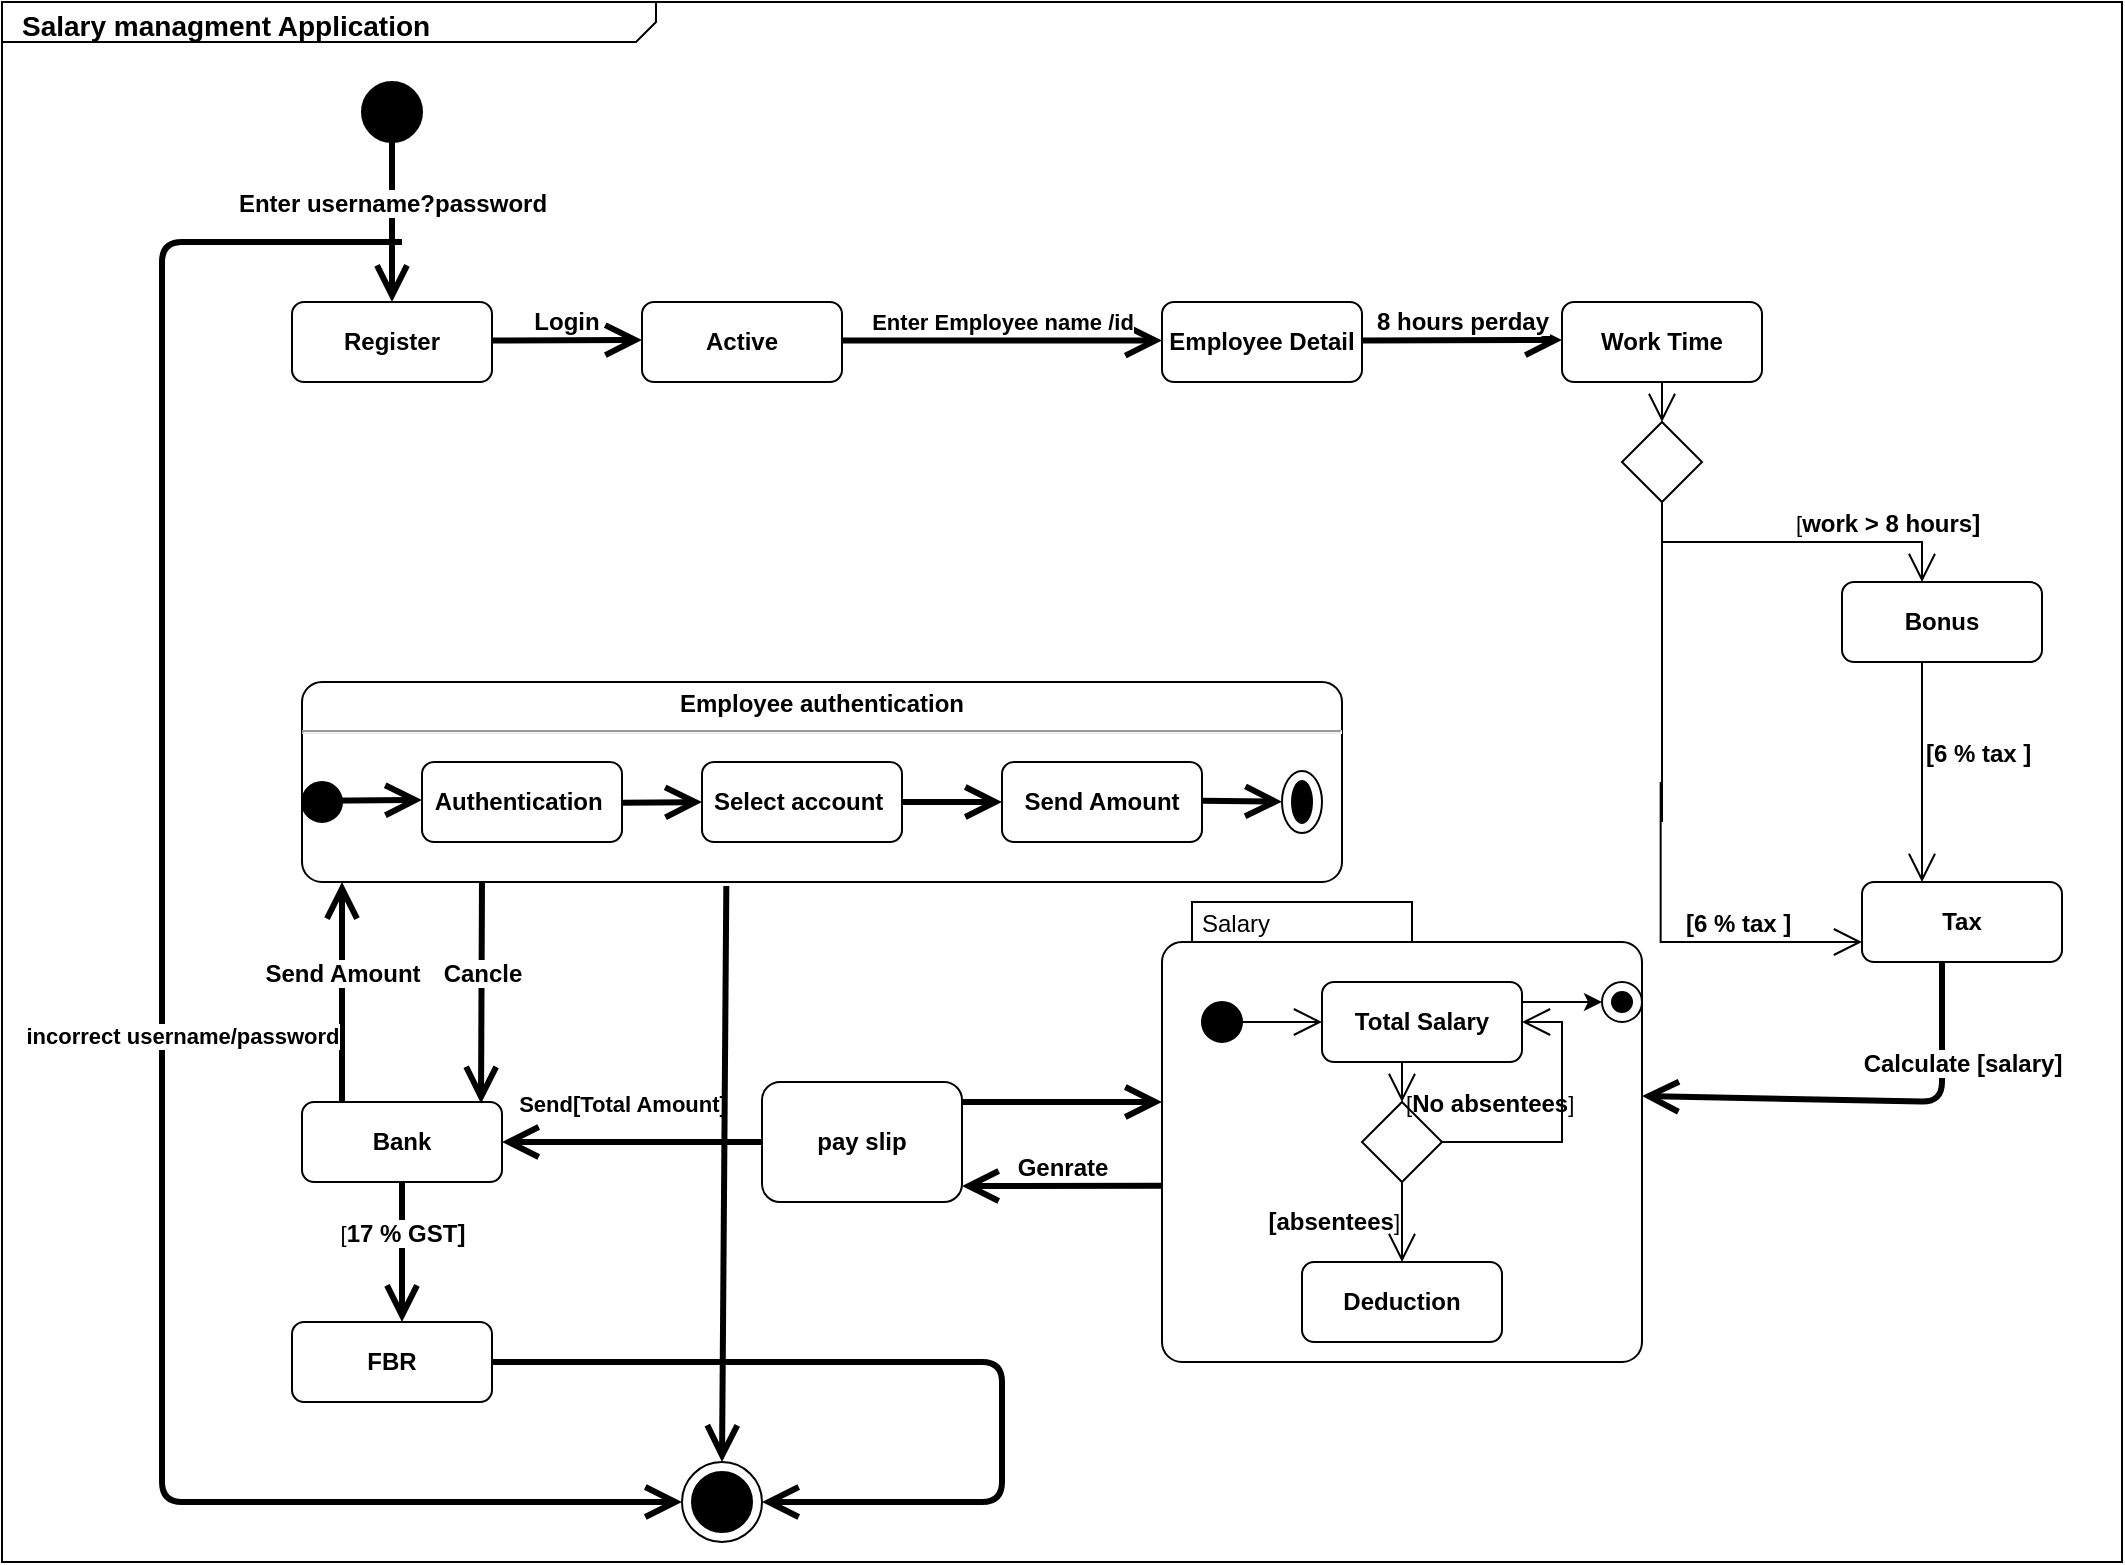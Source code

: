 <mxfile version="13.9.9" type="device"><diagram name="Page-1" id="929967ad-93f9-6ef4-fab6-5d389245f69c"><mxGraphModel dx="1154" dy="760" grid="1" gridSize="10" guides="1" tooltips="1" connect="1" arrows="1" fold="1" page="1" pageScale="1.5" pageWidth="1169" pageHeight="826" background="none" math="0" shadow="0"><root><mxCell id="0" style=";html=1;"/><mxCell id="1" style=";html=1;" parent="0"/><mxCell id="1672d66443f91eb5-1" value="&lt;p style=&quot;margin: 0px ; margin-top: 4px ; margin-left: 10px ; text-align: left&quot;&gt;&lt;b&gt;&lt;font style=&quot;font-size: 14px&quot;&gt;Salary managment Application&amp;nbsp;&lt;/font&gt;&lt;/b&gt;&lt;/p&gt;" style="html=1;strokeWidth=1;shape=mxgraph.sysml.package;html=1;overflow=fill;whiteSpace=wrap;fillColor=none;gradientColor=none;fontSize=12;align=center;labelX=327.64;" parent="1" vertex="1"><mxGeometry x="160" y="290" width="1060" height="780" as="geometry"/></mxCell><mxCell id="Piy0yDJd2e2nL6dz_iTy-2" value="" style="shape=ellipse;html=1;fillColor=#000000;fontSize=18;fontColor=#ffffff;" vertex="1" parent="1"><mxGeometry x="340" y="330" width="30" height="30" as="geometry"/></mxCell><mxCell id="Piy0yDJd2e2nL6dz_iTy-3" value="&lt;b&gt;&lt;font style=&quot;font-size: 12px&quot;&gt;Enter username?password&lt;/font&gt;&lt;/b&gt;" style="edgeStyle=none;html=1;endArrow=open;endSize=12;strokeWidth=3;verticalAlign=bottom;exitX=0.5;exitY=1;exitDx=0;exitDy=0;" edge="1" parent="1" source="Piy0yDJd2e2nL6dz_iTy-2"><mxGeometry width="160" relative="1" as="geometry"><mxPoint x="350" y="370" as="sourcePoint"/><mxPoint x="355" y="440" as="targetPoint"/><Array as="points"><mxPoint x="355" y="420"/></Array></mxGeometry></mxCell><mxCell id="Piy0yDJd2e2nL6dz_iTy-5" value="&lt;b&gt;Register&lt;/b&gt;" style="shape=rect;rounded=1;html=1;whiteSpace=wrap;align=center;" vertex="1" parent="1"><mxGeometry x="305" y="440" width="100" height="40" as="geometry"/></mxCell><mxCell id="Piy0yDJd2e2nL6dz_iTy-6" value="&lt;b&gt;&lt;font style=&quot;font-size: 12px&quot;&gt;Login&lt;/font&gt;&lt;/b&gt;" style="edgeStyle=none;html=1;endArrow=open;endSize=12;strokeWidth=3;verticalAlign=bottom;" edge="1" parent="1"><mxGeometry width="160" relative="1" as="geometry"><mxPoint x="405" y="459.29" as="sourcePoint"/><mxPoint x="480" y="459" as="targetPoint"/></mxGeometry></mxCell><mxCell id="Piy0yDJd2e2nL6dz_iTy-7" value="&lt;b&gt;Active&lt;/b&gt;" style="shape=rect;rounded=1;html=1;whiteSpace=wrap;align=center;" vertex="1" parent="1"><mxGeometry x="480" y="440" width="100" height="40" as="geometry"/></mxCell><mxCell id="Piy0yDJd2e2nL6dz_iTy-10" value="&lt;b&gt;&lt;font style=&quot;font-size: 11px&quot;&gt;Enter Employee name /id&lt;/font&gt;&lt;/b&gt;" style="edgeStyle=none;html=1;endArrow=open;endSize=12;strokeWidth=3;verticalAlign=bottom;" edge="1" parent="1"><mxGeometry width="160" relative="1" as="geometry"><mxPoint x="580" y="459.29" as="sourcePoint"/><mxPoint x="740" y="459.29" as="targetPoint"/></mxGeometry></mxCell><mxCell id="Piy0yDJd2e2nL6dz_iTy-11" value="&lt;b&gt;Employee Detail&lt;/b&gt;" style="shape=rect;rounded=1;html=1;whiteSpace=wrap;align=center;" vertex="1" parent="1"><mxGeometry x="740" y="440" width="100" height="40" as="geometry"/></mxCell><mxCell id="Piy0yDJd2e2nL6dz_iTy-12" value="&lt;b&gt;&lt;font style=&quot;font-size: 12px&quot;&gt;8 hours perday&lt;/font&gt;&lt;/b&gt;" style="edgeStyle=none;html=1;endArrow=open;endSize=12;strokeWidth=3;verticalAlign=bottom;" edge="1" parent="1"><mxGeometry width="160" relative="1" as="geometry"><mxPoint x="840" y="459.29" as="sourcePoint"/><mxPoint x="940" y="459" as="targetPoint"/></mxGeometry></mxCell><mxCell id="Piy0yDJd2e2nL6dz_iTy-14" value="&lt;b&gt;Work Time&lt;/b&gt;" style="shape=rect;rounded=1;html=1;whiteSpace=wrap;align=center;" vertex="1" parent="1"><mxGeometry x="940" y="440" width="100" height="40" as="geometry"/></mxCell><mxCell id="Piy0yDJd2e2nL6dz_iTy-15" value="" style="shape=rhombus;html=1;labelPosition=right;align=left;verticalAlign=middle" vertex="1" parent="1"><mxGeometry x="970" y="500" width="40" height="40" as="geometry"/></mxCell><mxCell id="Piy0yDJd2e2nL6dz_iTy-16" value="" style="edgeStyle=elbowEdgeStyle;html=1;elbow=horizontal;align=right;verticalAlign=bottom;rounded=0;labelBackgroundColor=none;endArrow=open;endSize=12;" edge="1" target="Piy0yDJd2e2nL6dz_iTy-15" parent="1"><mxGeometry relative="1" as="geometry"><mxPoint x="990" y="480" as="sourcePoint"/></mxGeometry></mxCell><mxCell id="Piy0yDJd2e2nL6dz_iTy-18" value="[&lt;b&gt;&lt;font style=&quot;font-size: 12px&quot;&gt;work &amp;gt; 8 hours]&lt;/font&gt;&lt;/b&gt;" style="edgeStyle=elbowEdgeStyle;html=1;elbow=vertical;align=left;endArrow=open;rounded=0;labelBackgroundColor=none;verticalAlign=bottom;endSize=12;" edge="1" source="Piy0yDJd2e2nL6dz_iTy-15" parent="1"><mxGeometry relative="1" as="geometry"><mxPoint x="1120" y="580" as="targetPoint"/></mxGeometry></mxCell><mxCell id="Piy0yDJd2e2nL6dz_iTy-19" value="&lt;b&gt;Bonus&lt;/b&gt;" style="shape=rect;rounded=1;html=1;whiteSpace=wrap;align=center;" vertex="1" parent="1"><mxGeometry x="1080" y="580" width="100" height="40" as="geometry"/></mxCell><mxCell id="Piy0yDJd2e2nL6dz_iTy-22" value="" style="endArrow=none;html=1;" edge="1" parent="1"><mxGeometry width="50" height="50" relative="1" as="geometry"><mxPoint x="990" y="700" as="sourcePoint"/><mxPoint x="990" y="560" as="targetPoint"/><Array as="points"><mxPoint x="990" y="700"/></Array></mxGeometry></mxCell><mxCell id="Piy0yDJd2e2nL6dz_iTy-26" value="&lt;b&gt;&lt;font style=&quot;font-size: 12px&quot;&gt;[6 % tax ]&lt;/font&gt;&lt;/b&gt;" style="edgeStyle=elbowEdgeStyle;html=1;elbow=vertical;align=left;endArrow=open;rounded=0;labelBackgroundColor=none;verticalAlign=bottom;endSize=12;" edge="1" parent="1"><mxGeometry relative="1" as="geometry"><mxPoint x="1120" y="730" as="targetPoint"/><mxPoint x="1120" y="620" as="sourcePoint"/><Array as="points"><mxPoint x="1150" y="680"/></Array></mxGeometry></mxCell><mxCell id="Piy0yDJd2e2nL6dz_iTy-31" value="&lt;b&gt;&lt;font style=&quot;font-size: 12px&quot;&gt;[6 % tax ]&lt;/font&gt;&lt;/b&gt;" style="edgeStyle=elbowEdgeStyle;html=1;elbow=vertical;align=left;endArrow=open;rounded=0;labelBackgroundColor=none;verticalAlign=bottom;endSize=12;" edge="1" parent="1" target="Piy0yDJd2e2nL6dz_iTy-32"><mxGeometry relative="1" as="geometry"><mxPoint x="1090" y="760" as="targetPoint"/><mxPoint x="989.33" y="680" as="sourcePoint"/><Array as="points"><mxPoint x="1000" y="760"/></Array></mxGeometry></mxCell><mxCell id="Piy0yDJd2e2nL6dz_iTy-32" value="&lt;b&gt;Tax&lt;/b&gt;" style="shape=rect;rounded=1;html=1;whiteSpace=wrap;align=center;" vertex="1" parent="1"><mxGeometry x="1090" y="730" width="100" height="40" as="geometry"/></mxCell><mxCell id="Piy0yDJd2e2nL6dz_iTy-33" value="Salary" style="shape=mxgraph.sysml.compState;align=left;verticalAlign=top;spacingTop=-3;spacingLeft=18;strokeWidth=1;recursiveResize=0;" vertex="1" parent="1"><mxGeometry x="740" y="740" width="240" height="230" as="geometry"/></mxCell><mxCell id="Piy0yDJd2e2nL6dz_iTy-34" value="" style="shape=ellipse;html=1;fillColor=#000000;verticalLabelPosition=bottom;labelBackgroundColor=#ffffff;verticalAlign=top;" vertex="1" parent="Piy0yDJd2e2nL6dz_iTy-33"><mxGeometry x="20" y="50" width="20" height="20" as="geometry"/></mxCell><mxCell id="Piy0yDJd2e2nL6dz_iTy-35" value="&lt;b&gt;Total Salary&lt;/b&gt;" style="strokeColor=inherit;fillColor=inherit;gradientColor=inherit;shape=rect;html=1;rounded=1;whiteSpace=wrap;align=center;" vertex="1" parent="Piy0yDJd2e2nL6dz_iTy-33"><mxGeometry x="80" y="40" width="100" height="40" as="geometry"/></mxCell><mxCell id="Piy0yDJd2e2nL6dz_iTy-37" value="" style="strokeColor=inherit;fillColor=inherit;gradientColor=inherit;edgeStyle=none;html=1;endArrow=open;endSize=12;" edge="1" parent="Piy0yDJd2e2nL6dz_iTy-33" source="Piy0yDJd2e2nL6dz_iTy-34" target="Piy0yDJd2e2nL6dz_iTy-35"><mxGeometry relative="1" as="geometry"/></mxCell><mxCell id="Piy0yDJd2e2nL6dz_iTy-40" value="" style="shape=rhombus;html=1;labelPosition=right;align=left;verticalAlign=middle" vertex="1" parent="Piy0yDJd2e2nL6dz_iTy-33"><mxGeometry x="100" y="100" width="40" height="40" as="geometry"/></mxCell><mxCell id="Piy0yDJd2e2nL6dz_iTy-41" value="" style="edgeStyle=elbowEdgeStyle;html=1;elbow=horizontal;align=right;verticalAlign=bottom;rounded=0;labelBackgroundColor=none;endArrow=open;endSize=12;" edge="1" target="Piy0yDJd2e2nL6dz_iTy-40" parent="Piy0yDJd2e2nL6dz_iTy-33"><mxGeometry relative="1" as="geometry"><mxPoint x="120" y="80" as="sourcePoint"/></mxGeometry></mxCell><mxCell id="Piy0yDJd2e2nL6dz_iTy-42" value="&lt;b&gt;&lt;font style=&quot;font-size: 12px&quot;&gt;[absentees&lt;/font&gt;&lt;/b&gt;]" style="edgeStyle=elbowEdgeStyle;html=1;elbow=vertical;align=right;endArrow=open;rounded=0;labelBackgroundColor=none;endSize=12;" edge="1" source="Piy0yDJd2e2nL6dz_iTy-40" parent="Piy0yDJd2e2nL6dz_iTy-33"><mxGeometry relative="1" as="geometry"><mxPoint x="120" y="180" as="targetPoint"/></mxGeometry></mxCell><mxCell id="Piy0yDJd2e2nL6dz_iTy-43" value="[&lt;b&gt;&lt;font style=&quot;font-size: 12px&quot;&gt;No absentees&lt;/font&gt;&lt;/b&gt;]" style="edgeStyle=elbowEdgeStyle;html=1;elbow=vertical;align=left;endArrow=open;rounded=0;labelBackgroundColor=none;verticalAlign=bottom;endSize=12;entryX=1;entryY=0.5;entryDx=0;entryDy=0;" edge="1" source="Piy0yDJd2e2nL6dz_iTy-40" parent="Piy0yDJd2e2nL6dz_iTy-33" target="Piy0yDJd2e2nL6dz_iTy-35"><mxGeometry x="-1" y="22" relative="1" as="geometry"><mxPoint x="210" y="160" as="targetPoint"/><Array as="points"><mxPoint x="200" y="160"/></Array><mxPoint x="-20" y="12" as="offset"/></mxGeometry></mxCell><mxCell id="Piy0yDJd2e2nL6dz_iTy-45" value="&lt;b&gt;Deduction&lt;/b&gt;" style="shape=rect;rounded=1;html=1;whiteSpace=wrap;align=center;" vertex="1" parent="Piy0yDJd2e2nL6dz_iTy-33"><mxGeometry x="70" y="180" width="100" height="40" as="geometry"/></mxCell><mxCell id="Piy0yDJd2e2nL6dz_iTy-52" style="edgeStyle=none;orthogonalLoop=1;jettySize=auto;html=1;exitX=1;exitY=0.25;exitDx=0;exitDy=0;entryX=0;entryY=0.5;entryDx=0;entryDy=0;entryPerimeter=0;" edge="1" parent="Piy0yDJd2e2nL6dz_iTy-33" source="Piy0yDJd2e2nL6dz_iTy-35" target="Piy0yDJd2e2nL6dz_iTy-48"><mxGeometry relative="1" as="geometry"><mxPoint x="180" y="50" as="targetPoint"/></mxGeometry></mxCell><mxCell id="Piy0yDJd2e2nL6dz_iTy-48" value="" style="shape=mxgraph.sysml.actFinal;html=1;verticalLabelPosition=bottom;labelBackgroundColor=#ffffff;verticalAlign=top;" vertex="1" parent="Piy0yDJd2e2nL6dz_iTy-33"><mxGeometry x="220" y="40" width="20" height="20" as="geometry"/></mxCell><mxCell id="Piy0yDJd2e2nL6dz_iTy-39" value="&lt;b&gt;&lt;font style=&quot;font-size: 12px&quot;&gt;Calculate [salary]&lt;/font&gt;&lt;/b&gt;" style="edgeStyle=none;html=1;endArrow=open;endSize=12;strokeWidth=3;verticalAlign=bottom;exitX=0.4;exitY=1;exitDx=0;exitDy=0;exitPerimeter=0;" edge="1" parent="1" source="Piy0yDJd2e2nL6dz_iTy-32"><mxGeometry x="-0.455" y="10" width="160" relative="1" as="geometry"><mxPoint x="1090" y="800" as="sourcePoint"/><mxPoint x="980" y="837" as="targetPoint"/><Array as="points"><mxPoint x="1130" y="840"/></Array><mxPoint as="offset"/></mxGeometry></mxCell><mxCell id="Piy0yDJd2e2nL6dz_iTy-53" value="" style="edgeStyle=none;html=1;endArrow=open;endSize=12;strokeWidth=3;verticalAlign=bottom;" edge="1" parent="1"><mxGeometry x="-0.375" y="-90" width="160" relative="1" as="geometry"><mxPoint x="640" y="840" as="sourcePoint"/><mxPoint x="740" y="840" as="targetPoint"/><mxPoint as="offset"/></mxGeometry></mxCell><mxCell id="Piy0yDJd2e2nL6dz_iTy-56" value="&lt;b&gt;&lt;font style=&quot;font-size: 12px&quot;&gt;Genrate&lt;/font&gt;&lt;/b&gt;" style="edgeStyle=none;html=1;endArrow=open;endSize=12;strokeWidth=3;verticalAlign=bottom;exitX=-0.002;exitY=0.617;exitDx=0;exitDy=0;exitPerimeter=0;" edge="1" parent="1" source="Piy0yDJd2e2nL6dz_iTy-33"><mxGeometry width="160" relative="1" as="geometry"><mxPoint x="540" y="910" as="sourcePoint"/><mxPoint x="640" y="882" as="targetPoint"/></mxGeometry></mxCell><mxCell id="Piy0yDJd2e2nL6dz_iTy-57" value="&lt;b&gt;pay slip&lt;/b&gt;" style="shape=rect;rounded=1;html=1;whiteSpace=wrap;align=center;" vertex="1" parent="1"><mxGeometry x="540" y="830" width="100" height="60" as="geometry"/></mxCell><mxCell id="Piy0yDJd2e2nL6dz_iTy-59" value="&lt;p style=&quot;margin: 0px ; margin-top: 4px ; text-align: center&quot;&gt;&lt;b&gt;Employee authentication&lt;/b&gt;&lt;/p&gt;&lt;hr&gt;&lt;p&gt;&lt;/p&gt;&lt;p style=&quot;margin: 0px ; margin-left: 8px ; text-align: left&quot;&gt;&lt;br&gt;&lt;/p&gt;" style="shape=mxgraph.sysml.simpleState;html=1;overflow=fill;whiteSpace=wrap;align=center;" vertex="1" parent="1"><mxGeometry x="310" y="630" width="520" height="100" as="geometry"/></mxCell><mxCell id="Piy0yDJd2e2nL6dz_iTy-60" value="&lt;b&gt;Bank&lt;/b&gt;" style="shape=rect;rounded=1;html=1;whiteSpace=wrap;align=center;" vertex="1" parent="1"><mxGeometry x="310" y="840" width="100" height="40" as="geometry"/></mxCell><mxCell id="Piy0yDJd2e2nL6dz_iTy-61" value="&lt;b&gt;Authentication&amp;nbsp;&lt;/b&gt;" style="shape=rect;rounded=1;html=1;whiteSpace=wrap;align=center;" vertex="1" parent="1"><mxGeometry x="370" y="670" width="100" height="40" as="geometry"/></mxCell><mxCell id="Piy0yDJd2e2nL6dz_iTy-62" value="" style="edgeStyle=none;html=1;endArrow=open;endSize=12;strokeWidth=3;verticalAlign=bottom;" edge="1" parent="1"><mxGeometry width="160" relative="1" as="geometry"><mxPoint x="470" y="690.38" as="sourcePoint"/><mxPoint x="510" y="690" as="targetPoint"/></mxGeometry></mxCell><mxCell id="Piy0yDJd2e2nL6dz_iTy-63" value="&lt;b&gt;Select account&amp;nbsp;&lt;/b&gt;" style="shape=rect;rounded=1;html=1;whiteSpace=wrap;align=center;" vertex="1" parent="1"><mxGeometry x="510" y="670" width="100" height="40" as="geometry"/></mxCell><mxCell id="Piy0yDJd2e2nL6dz_iTy-64" value="" style="edgeStyle=none;html=1;endArrow=open;endSize=12;strokeWidth=3;verticalAlign=bottom;exitX=1;exitY=0.5;exitDx=0;exitDy=0;" edge="1" parent="1" source="Piy0yDJd2e2nL6dz_iTy-63" target="Piy0yDJd2e2nL6dz_iTy-65"><mxGeometry y="20" width="160" relative="1" as="geometry"><mxPoint x="610" y="709.38" as="sourcePoint"/><mxPoint x="650" y="709" as="targetPoint"/><mxPoint as="offset"/></mxGeometry></mxCell><mxCell id="Piy0yDJd2e2nL6dz_iTy-65" value="&lt;b&gt;Send Amount&lt;/b&gt;" style="shape=rect;rounded=1;html=1;whiteSpace=wrap;align=center;" vertex="1" parent="1"><mxGeometry x="660" y="670" width="100" height="40" as="geometry"/></mxCell><mxCell id="Piy0yDJd2e2nL6dz_iTy-66" value="" style="shape=ellipse;html=1;fillColor=#000000;fontSize=18;fontColor=#ffffff;" vertex="1" parent="1"><mxGeometry x="310" y="680" width="20" height="20" as="geometry"/></mxCell><mxCell id="Piy0yDJd2e2nL6dz_iTy-68" value="" style="edgeStyle=none;html=1;endArrow=open;endSize=12;strokeWidth=3;verticalAlign=bottom;" edge="1" parent="1"><mxGeometry width="160" relative="1" as="geometry"><mxPoint x="320" y="689.38" as="sourcePoint"/><mxPoint x="370" y="689" as="targetPoint"/></mxGeometry></mxCell><mxCell id="Piy0yDJd2e2nL6dz_iTy-69" value="" style="edgeStyle=none;html=1;endArrow=open;endSize=12;strokeWidth=3;verticalAlign=bottom;" edge="1" parent="1" target="Piy0yDJd2e2nL6dz_iTy-70"><mxGeometry width="160" relative="1" as="geometry"><mxPoint x="760" y="689.38" as="sourcePoint"/><mxPoint x="800" y="689" as="targetPoint"/></mxGeometry></mxCell><mxCell id="Piy0yDJd2e2nL6dz_iTy-70" value="" style="shape=mxgraph.sysml.actFinal;html=1;verticalLabelPosition=bottom;labelBackgroundColor=#ffffff;verticalAlign=top;" vertex="1" parent="1"><mxGeometry x="800" y="674.5" width="20" height="31" as="geometry"/></mxCell><mxCell id="Piy0yDJd2e2nL6dz_iTy-71" value="&lt;b&gt;&lt;font style=&quot;font-size: 12px&quot;&gt;Send Amount&lt;/font&gt;&lt;/b&gt;" style="edgeStyle=none;html=1;endArrow=open;endSize=12;strokeWidth=3;verticalAlign=bottom;" edge="1" parent="1"><mxGeometry width="160" relative="1" as="geometry"><mxPoint x="330" y="840" as="sourcePoint"/><mxPoint x="330" y="730" as="targetPoint"/></mxGeometry></mxCell><mxCell id="Piy0yDJd2e2nL6dz_iTy-74" value="&lt;b&gt;&lt;font style=&quot;font-size: 12px&quot;&gt;Cancle&lt;/font&gt;&lt;/b&gt;" style="edgeStyle=none;html=1;endArrow=open;endSize=12;strokeWidth=3;verticalAlign=bottom;entryX=0.895;entryY=0.019;entryDx=0;entryDy=0;entryPerimeter=0;" edge="1" parent="1" target="Piy0yDJd2e2nL6dz_iTy-60"><mxGeometry width="160" relative="1" as="geometry"><mxPoint x="400" y="730" as="sourcePoint"/><mxPoint x="560" y="730" as="targetPoint"/><Array as="points"/></mxGeometry></mxCell><mxCell id="Piy0yDJd2e2nL6dz_iTy-75" value="&lt;b&gt;incorrect username/password&lt;/b&gt;" style="edgeStyle=none;html=1;endArrow=open;endSize=12;strokeWidth=3;verticalAlign=bottom;entryX=0;entryY=0.5;entryDx=0;entryDy=0;entryPerimeter=0;" edge="1" parent="1" target="Piy0yDJd2e2nL6dz_iTy-79"><mxGeometry x="0.041" y="10" width="160" relative="1" as="geometry"><mxPoint x="360" y="410" as="sourcePoint"/><mxPoint x="440" y="500" as="targetPoint"/><Array as="points"><mxPoint x="240" y="410"/><mxPoint x="240" y="730"/><mxPoint x="240" y="1040"/><mxPoint x="440" y="1040"/></Array><mxPoint as="offset"/></mxGeometry></mxCell><mxCell id="Piy0yDJd2e2nL6dz_iTy-78" value="&lt;b&gt;Send[Total Amount]&lt;/b&gt;" style="edgeStyle=none;html=1;endArrow=open;endSize=12;strokeWidth=3;verticalAlign=bottom;exitX=0;exitY=0.5;exitDx=0;exitDy=0;entryX=1;entryY=0.5;entryDx=0;entryDy=0;" edge="1" parent="1" source="Piy0yDJd2e2nL6dz_iTy-57" target="Piy0yDJd2e2nL6dz_iTy-60"><mxGeometry x="0.077" y="-10" width="160" relative="1" as="geometry"><mxPoint x="90" y="790" as="sourcePoint"/><mxPoint x="250" y="790" as="targetPoint"/><mxPoint as="offset"/></mxGeometry></mxCell><mxCell id="Piy0yDJd2e2nL6dz_iTy-79" value="" style="shape=mxgraph.sysml.actFinal;html=1;verticalLabelPosition=bottom;labelBackgroundColor=#ffffff;verticalAlign=top;" vertex="1" parent="1"><mxGeometry x="500" y="1020" width="40" height="40" as="geometry"/></mxCell><mxCell id="Piy0yDJd2e2nL6dz_iTy-82" value="" style="edgeStyle=none;html=1;endArrow=open;endSize=12;strokeWidth=3;verticalAlign=bottom;exitX=0.408;exitY=1.02;exitDx=0;exitDy=0;exitPerimeter=0;entryX=0.5;entryY=0;entryDx=0;entryDy=0;entryPerimeter=0;" edge="1" parent="1" source="Piy0yDJd2e2nL6dz_iTy-59" target="Piy0yDJd2e2nL6dz_iTy-79"><mxGeometry width="160" relative="1" as="geometry"><mxPoint x="530" y="830" as="sourcePoint"/><mxPoint x="690" y="830" as="targetPoint"/></mxGeometry></mxCell><mxCell id="Piy0yDJd2e2nL6dz_iTy-85" value="[&lt;b&gt;&lt;font style=&quot;font-size: 12px&quot;&gt;17 % GST]&lt;/font&gt;&lt;/b&gt;" style="edgeStyle=none;html=1;endArrow=open;endSize=12;strokeWidth=3;verticalAlign=bottom;" edge="1" parent="1"><mxGeometry width="160" relative="1" as="geometry"><mxPoint x="360" y="880" as="sourcePoint"/><mxPoint x="360" y="950" as="targetPoint"/></mxGeometry></mxCell><mxCell id="Piy0yDJd2e2nL6dz_iTy-86" value="&lt;b&gt;FBR&lt;/b&gt;" style="shape=rect;rounded=1;html=1;whiteSpace=wrap;align=center;" vertex="1" parent="1"><mxGeometry x="305" y="950" width="100" height="40" as="geometry"/></mxCell><mxCell id="Piy0yDJd2e2nL6dz_iTy-87" value="" style="edgeStyle=none;html=1;endArrow=open;endSize=12;strokeWidth=3;verticalAlign=bottom;exitX=1;exitY=0.5;exitDx=0;exitDy=0;entryX=1;entryY=0.5;entryDx=0;entryDy=0;entryPerimeter=0;" edge="1" parent="1" source="Piy0yDJd2e2nL6dz_iTy-86" target="Piy0yDJd2e2nL6dz_iTy-79"><mxGeometry x="-1" y="-166" width="160" relative="1" as="geometry"><mxPoint x="530" y="830" as="sourcePoint"/><mxPoint x="690" y="830" as="targetPoint"/><Array as="points"><mxPoint x="660" y="970"/><mxPoint x="660" y="1040"/></Array><mxPoint x="-70" y="-16" as="offset"/></mxGeometry></mxCell></root></mxGraphModel></diagram></mxfile>
